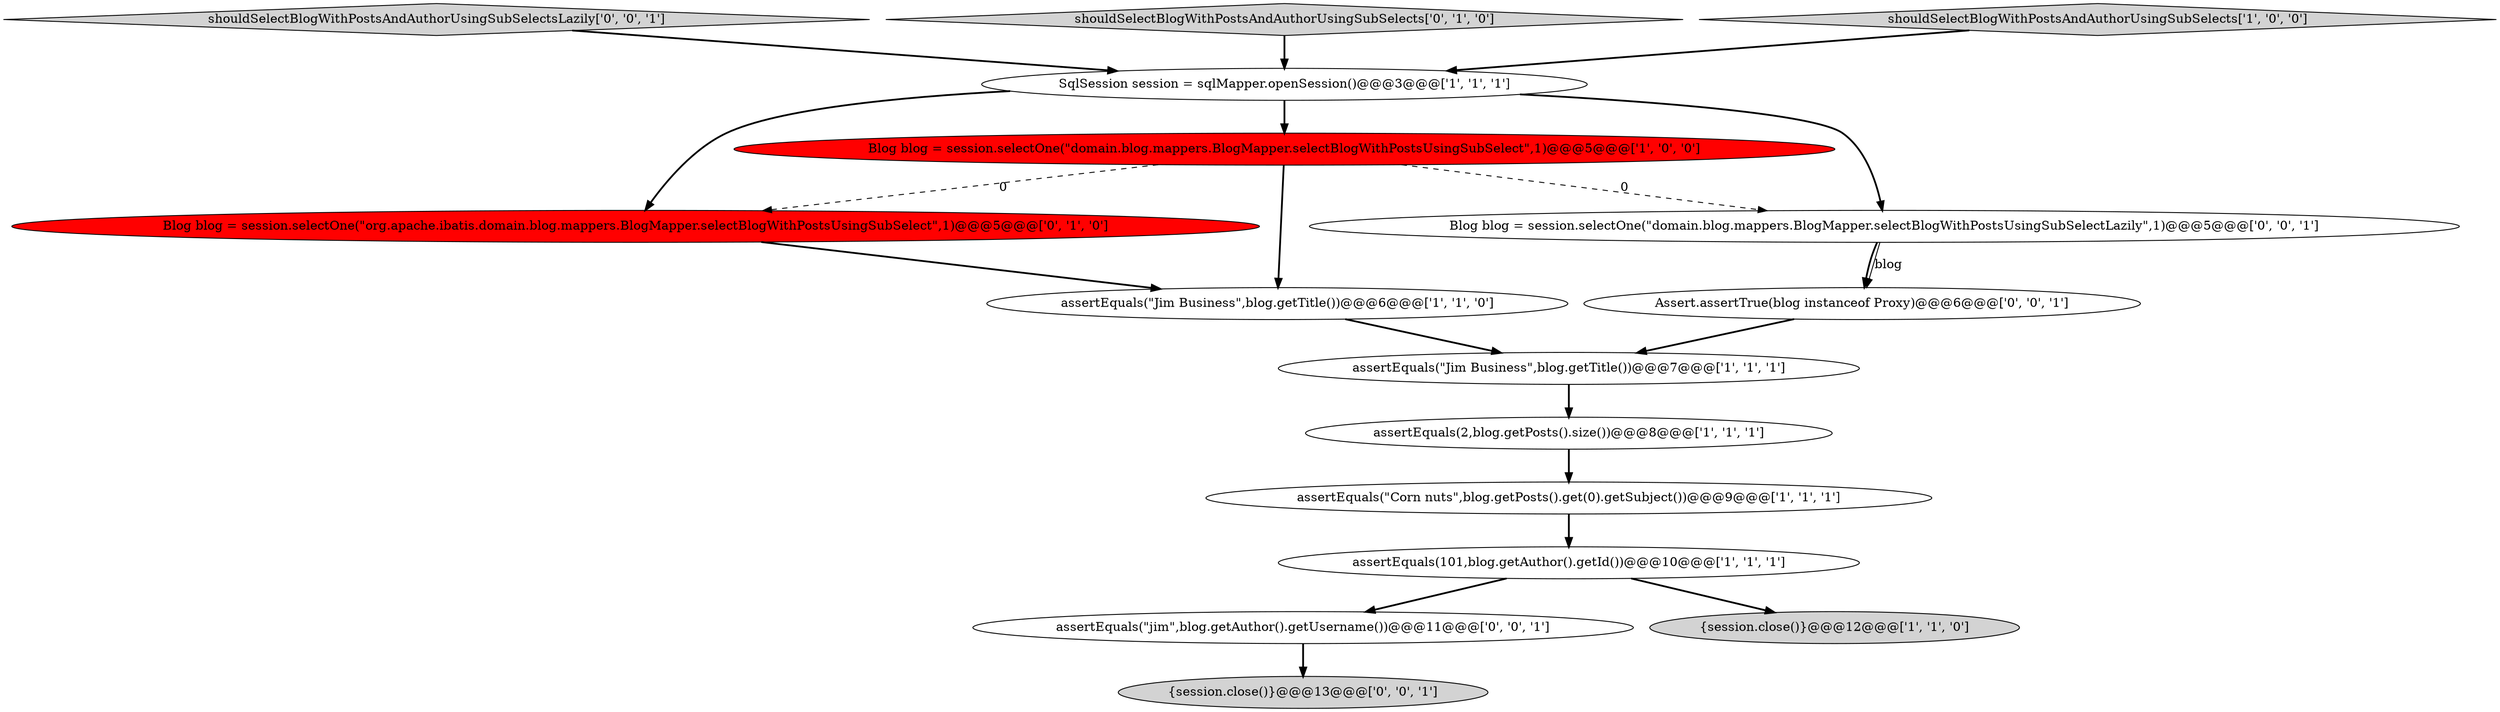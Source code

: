 digraph {
12 [style = filled, label = "shouldSelectBlogWithPostsAndAuthorUsingSubSelectsLazily['0', '0', '1']", fillcolor = lightgray, shape = diamond image = "AAA0AAABBB3BBB"];
10 [style = filled, label = "shouldSelectBlogWithPostsAndAuthorUsingSubSelects['0', '1', '0']", fillcolor = lightgray, shape = diamond image = "AAA0AAABBB2BBB"];
7 [style = filled, label = "SqlSession session = sqlMapper.openSession()@@@3@@@['1', '1', '1']", fillcolor = white, shape = ellipse image = "AAA0AAABBB1BBB"];
2 [style = filled, label = "shouldSelectBlogWithPostsAndAuthorUsingSubSelects['1', '0', '0']", fillcolor = lightgray, shape = diamond image = "AAA0AAABBB1BBB"];
14 [style = filled, label = "assertEquals(\"jim\",blog.getAuthor().getUsername())@@@11@@@['0', '0', '1']", fillcolor = white, shape = ellipse image = "AAA0AAABBB3BBB"];
8 [style = filled, label = "assertEquals(\"Jim Business\",blog.getTitle())@@@6@@@['1', '1', '0']", fillcolor = white, shape = ellipse image = "AAA0AAABBB1BBB"];
1 [style = filled, label = "assertEquals(\"Corn nuts\",blog.getPosts().get(0).getSubject())@@@9@@@['1', '1', '1']", fillcolor = white, shape = ellipse image = "AAA0AAABBB1BBB"];
3 [style = filled, label = "{session.close()}@@@12@@@['1', '1', '0']", fillcolor = lightgray, shape = ellipse image = "AAA0AAABBB1BBB"];
9 [style = filled, label = "Blog blog = session.selectOne(\"org.apache.ibatis.domain.blog.mappers.BlogMapper.selectBlogWithPostsUsingSubSelect\",1)@@@5@@@['0', '1', '0']", fillcolor = red, shape = ellipse image = "AAA1AAABBB2BBB"];
4 [style = filled, label = "assertEquals(101,blog.getAuthor().getId())@@@10@@@['1', '1', '1']", fillcolor = white, shape = ellipse image = "AAA0AAABBB1BBB"];
6 [style = filled, label = "assertEquals(\"Jim Business\",blog.getTitle())@@@7@@@['1', '1', '1']", fillcolor = white, shape = ellipse image = "AAA0AAABBB1BBB"];
13 [style = filled, label = "Blog blog = session.selectOne(\"domain.blog.mappers.BlogMapper.selectBlogWithPostsUsingSubSelectLazily\",1)@@@5@@@['0', '0', '1']", fillcolor = white, shape = ellipse image = "AAA0AAABBB3BBB"];
11 [style = filled, label = "{session.close()}@@@13@@@['0', '0', '1']", fillcolor = lightgray, shape = ellipse image = "AAA0AAABBB3BBB"];
15 [style = filled, label = "Assert.assertTrue(blog instanceof Proxy)@@@6@@@['0', '0', '1']", fillcolor = white, shape = ellipse image = "AAA0AAABBB3BBB"];
0 [style = filled, label = "assertEquals(2,blog.getPosts().size())@@@8@@@['1', '1', '1']", fillcolor = white, shape = ellipse image = "AAA0AAABBB1BBB"];
5 [style = filled, label = "Blog blog = session.selectOne(\"domain.blog.mappers.BlogMapper.selectBlogWithPostsUsingSubSelect\",1)@@@5@@@['1', '0', '0']", fillcolor = red, shape = ellipse image = "AAA1AAABBB1BBB"];
7->13 [style = bold, label=""];
7->9 [style = bold, label=""];
5->13 [style = dashed, label="0"];
5->8 [style = bold, label=""];
4->3 [style = bold, label=""];
1->4 [style = bold, label=""];
7->5 [style = bold, label=""];
8->6 [style = bold, label=""];
6->0 [style = bold, label=""];
13->15 [style = bold, label=""];
2->7 [style = bold, label=""];
15->6 [style = bold, label=""];
4->14 [style = bold, label=""];
13->15 [style = solid, label="blog"];
5->9 [style = dashed, label="0"];
9->8 [style = bold, label=""];
14->11 [style = bold, label=""];
10->7 [style = bold, label=""];
0->1 [style = bold, label=""];
12->7 [style = bold, label=""];
}
